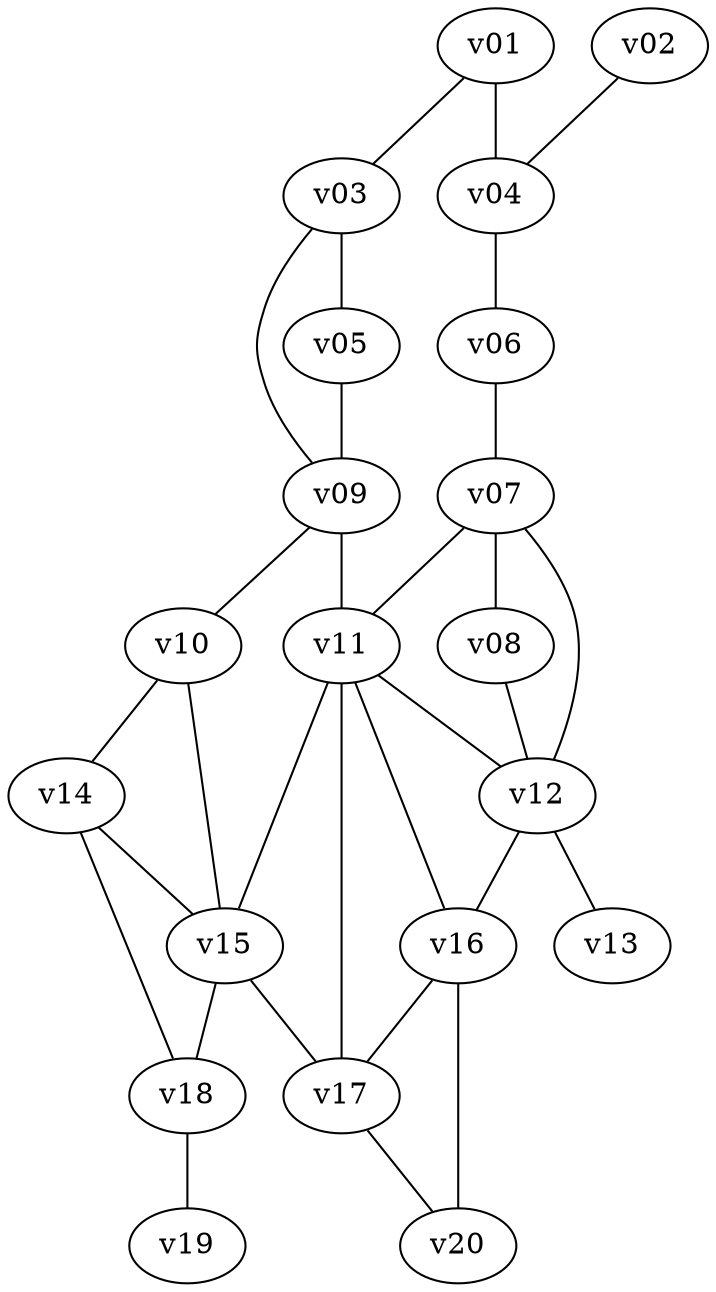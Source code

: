 graph G {
v01;
v02;
v03;
v04;
v05;
v06;
v07;
v08;
v09;
v10;
v11;
v12;
v13;
v14;
v15;
v16;
v17;
v18;
v19;
v20;
v01--v03  [weight=69];
v01--v04  [weight=207];
v02--v04  [weight=86];
v03--v05  [weight=95];
v03--v09  [weight=101];
v04--v06  [weight=16];
v05--v09  [weight=94];
v06--v07  [weight=54];
v07--v08  [weight=57];
v07--v11  [weight=130];
v07--v12  [weight=137];
v08--v12  [weight=144];
v09--v10  [weight=40];
v09--v11  [weight=146];
v10--v14  [weight=163];
v10--v15  [weight=150];
v11--v12  [weight=149];
v11--v15  [weight=202];
v11--v16  [weight=157];
v11--v17  [weight=164];
v12--v13  [weight=56];
v12--v16  [weight=119];
v14--v15  [weight=70];
v14--v18  [weight=53];
v15--v17  [weight=130];
v15--v18  [weight=67];
v16--v17  [weight=66];
v16--v20  [weight=75];
v17--v20  [weight=61];
v18--v19  [weight=31];
}
